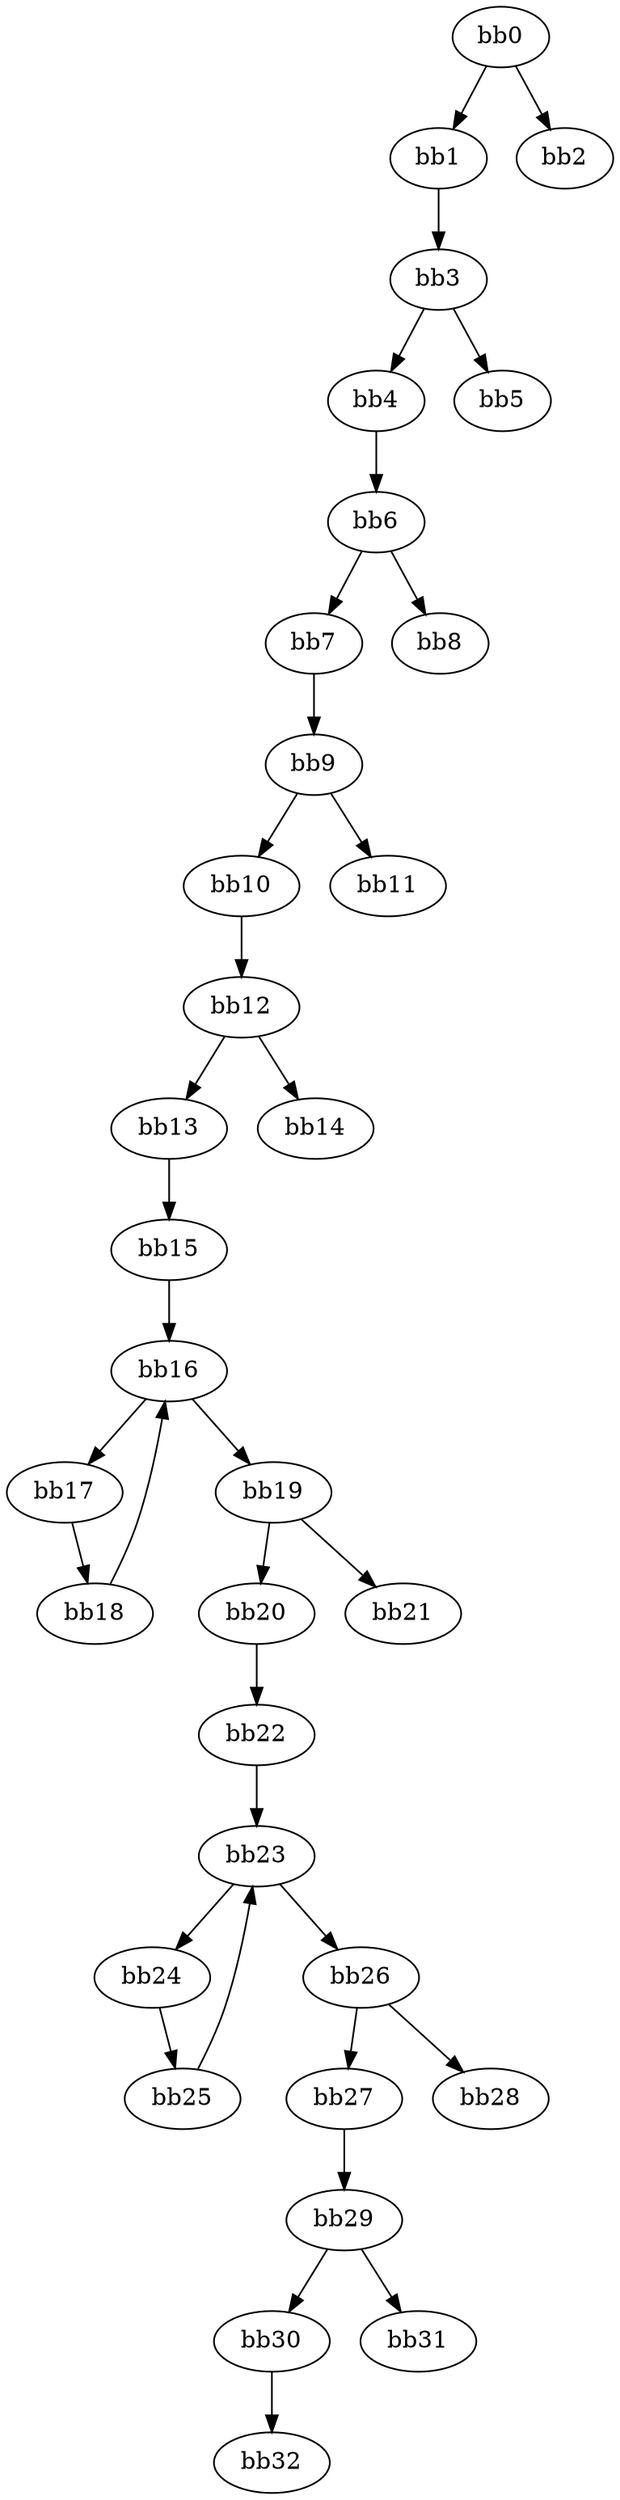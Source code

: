 digraph cfg {
v0 [label = "bb0"];
v1 [label = "bb1"];
v2 [label = "bb2"];
v3 [label = "bb3"];
v4 [label = "bb4"];
v5 [label = "bb5"];
v6 [label = "bb6"];
v7 [label = "bb7"];
v8 [label = "bb8"];
v9 [label = "bb9"];
v10 [label = "bb10"];
v11 [label = "bb11"];
v12 [label = "bb12"];
v13 [label = "bb13"];
v14 [label = "bb14"];
v15 [label = "bb15"];
v16 [label = "bb16"];
v17 [label = "bb17"];
v18 [label = "bb18"];
v19 [label = "bb19"];
v20 [label = "bb20"];
v21 [label = "bb21"];
v22 [label = "bb22"];
v23 [label = "bb23"];
v24 [label = "bb24"];
v25 [label = "bb25"];
v26 [label = "bb26"];
v27 [label = "bb27"];
v28 [label = "bb28"];
v29 [label = "bb29"];
v30 [label = "bb30"];
v31 [label = "bb31"];
v32 [label = "bb32"];
v0 -> v1;
v0 -> v2;
v1 -> v3;
v3 -> v4;
v3 -> v5;
v4 -> v6;
v6 -> v7;
v6 -> v8;
v7 -> v9;
v9 -> v10;
v9 -> v11;
v10 -> v12;
v12 -> v13;
v12 -> v14;
v13 -> v15;
v15 -> v16;
v16 -> v17;
v16 -> v19;
v17 -> v18;
v18 -> v16;
v19 -> v20;
v19 -> v21;
v20 -> v22;
v22 -> v23;
v23 -> v24;
v23 -> v26;
v24 -> v25;
v25 -> v23;
v26 -> v27;
v26 -> v28;
v27 -> v29;
v29 -> v30;
v29 -> v31;
v30 -> v32;
}
